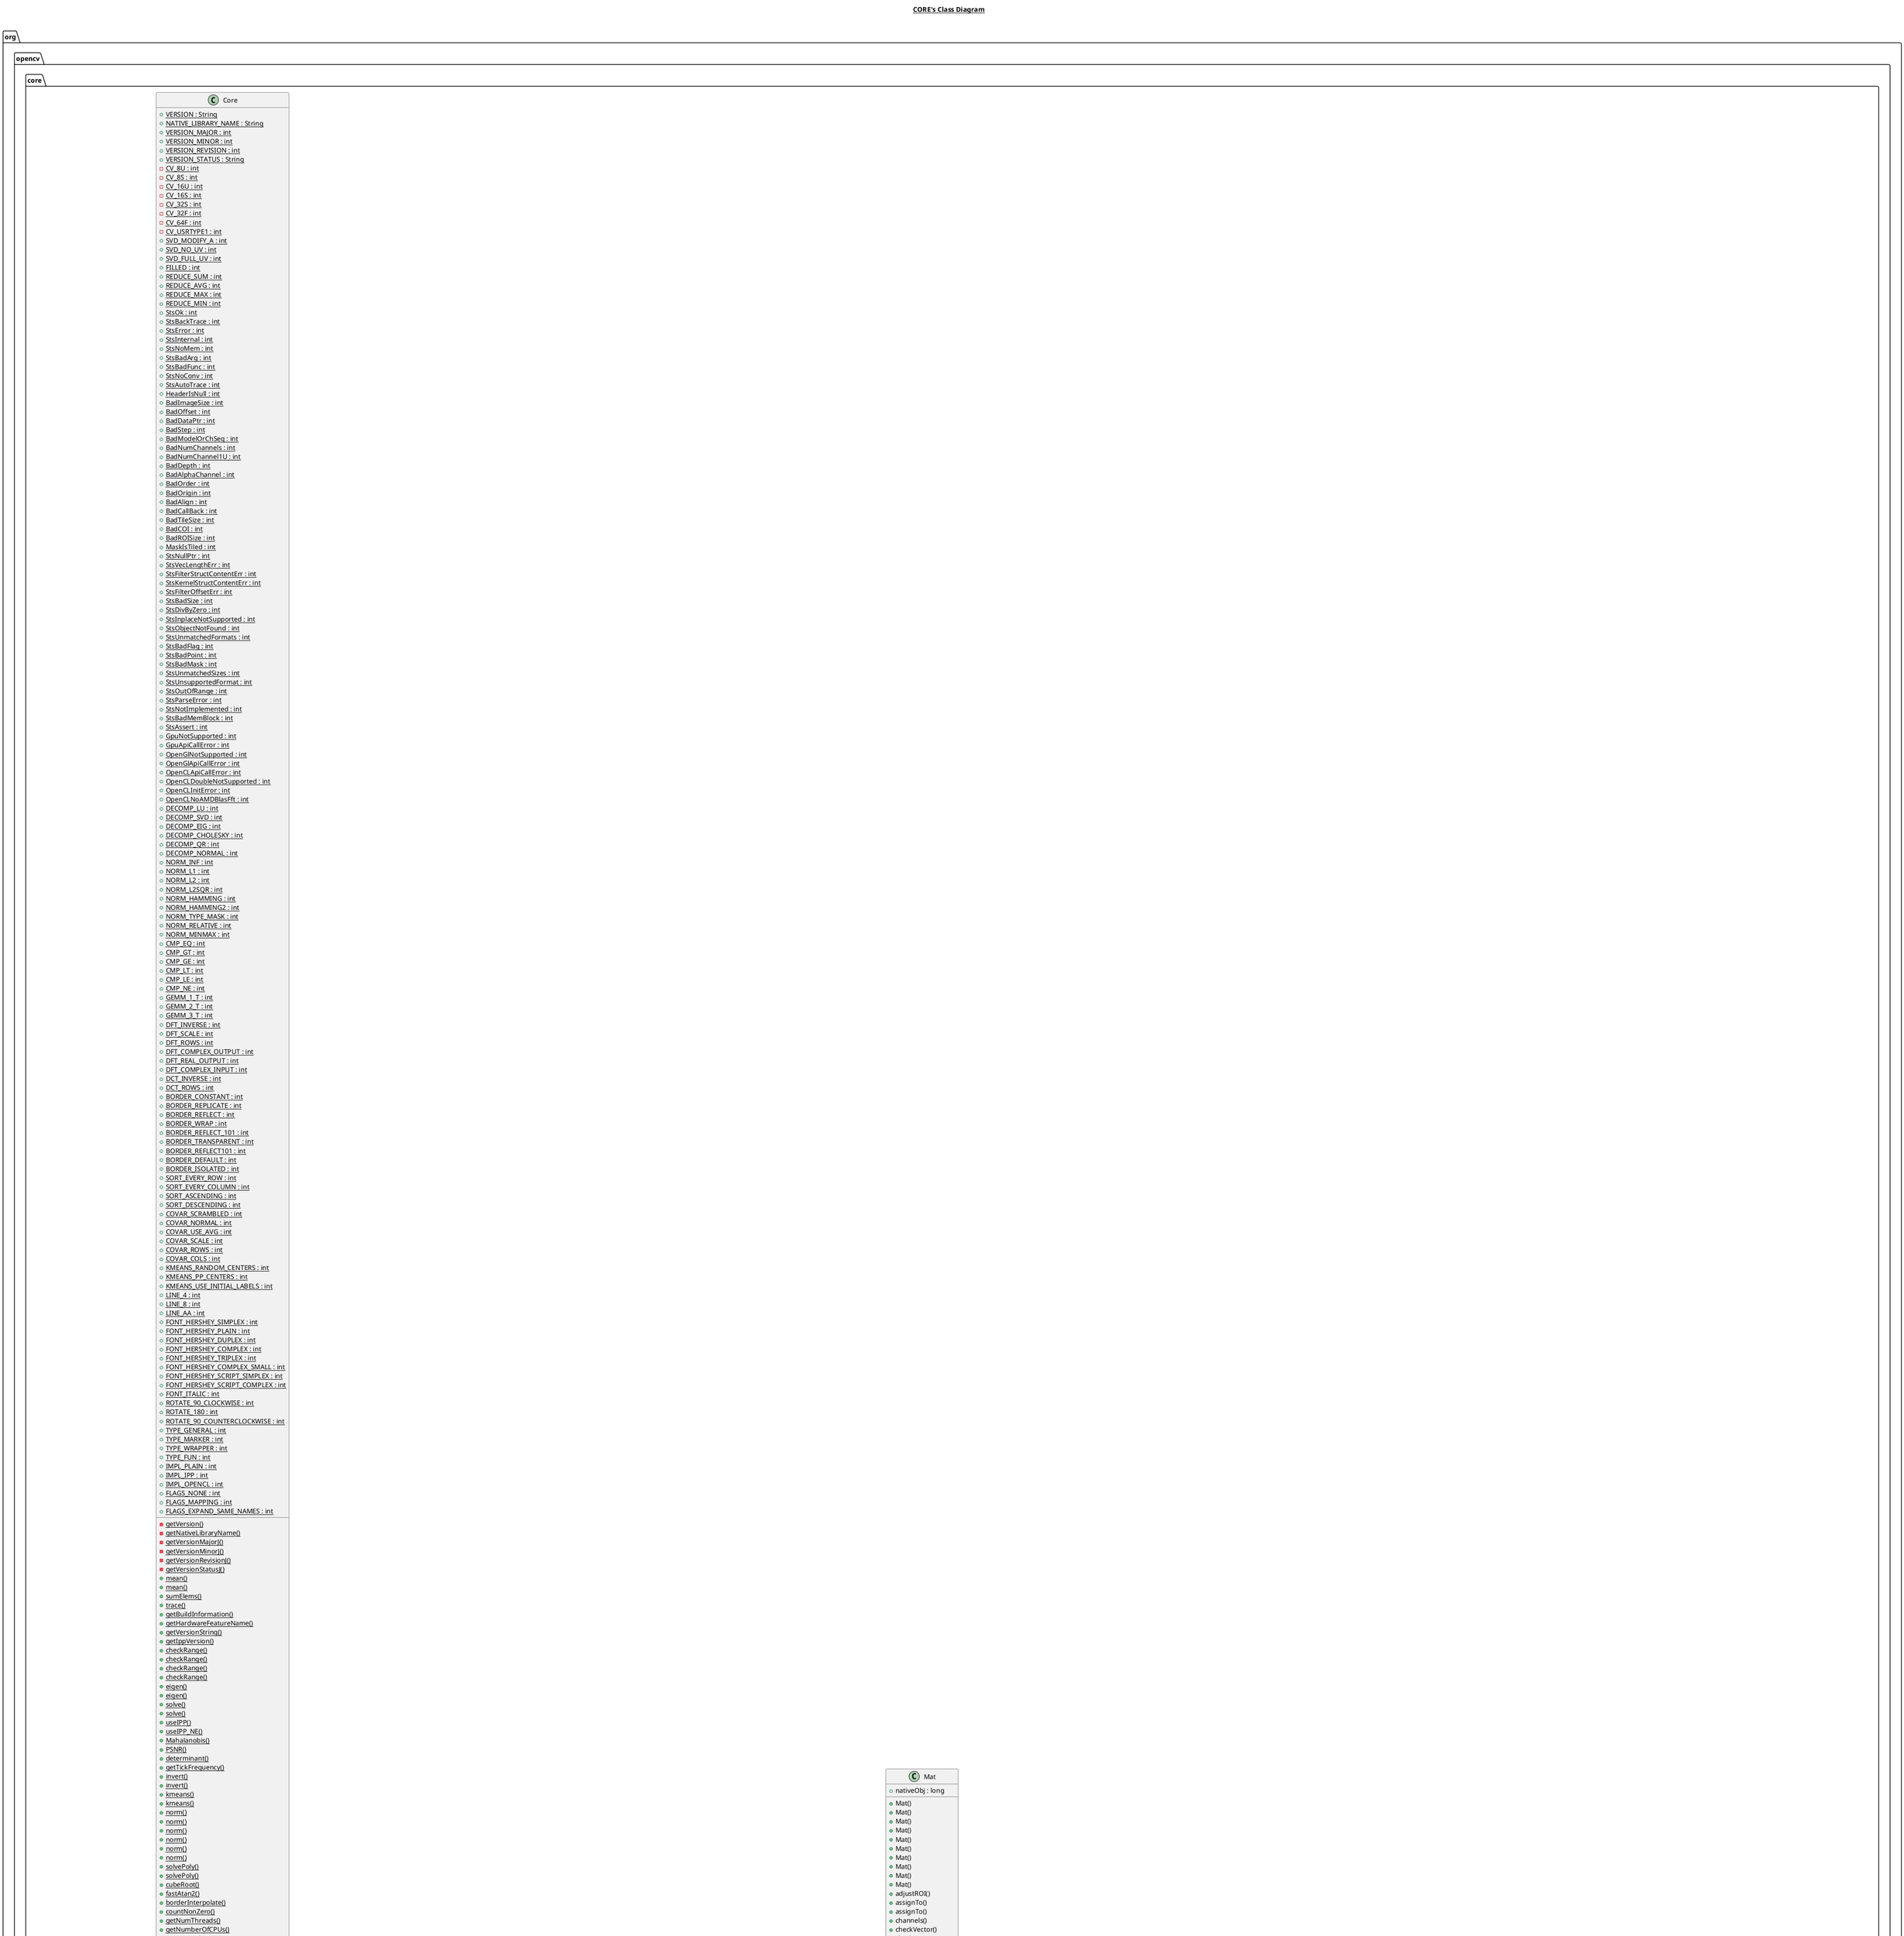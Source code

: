 @startuml

title __CORE's Class Diagram__\n

  package org.opencv {
    package org.opencv.core {
      class Algorithm {
          # nativeObj : long
          # Algorithm()
          + getNativeObjAddr()
          {static} + __fromPtr__()
          + getDefaultName()
          + empty()
          + clear()
          + save()
          # finalize()
          {static} - getDefaultName_0()
          {static} - empty_0()
          {static} - clear_0()
          {static} - save_0()
          {static} - delete()
      }
    }
  }
  

  package org.opencv {
    package org.opencv.core {
      class Core {
          {static} + VERSION : String
          {static} + NATIVE_LIBRARY_NAME : String
          {static} + VERSION_MAJOR : int
          {static} + VERSION_MINOR : int
          {static} + VERSION_REVISION : int
          {static} + VERSION_STATUS : String
          {static} - CV_8U : int
          {static} - CV_8S : int
          {static} - CV_16U : int
          {static} - CV_16S : int
          {static} - CV_32S : int
          {static} - CV_32F : int
          {static} - CV_64F : int
          {static} - CV_USRTYPE1 : int
          {static} + SVD_MODIFY_A : int
          {static} + SVD_NO_UV : int
          {static} + SVD_FULL_UV : int
          {static} + FILLED : int
          {static} + REDUCE_SUM : int
          {static} + REDUCE_AVG : int
          {static} + REDUCE_MAX : int
          {static} + REDUCE_MIN : int
          {static} + StsOk : int
          {static} + StsBackTrace : int
          {static} + StsError : int
          {static} + StsInternal : int
          {static} + StsNoMem : int
          {static} + StsBadArg : int
          {static} + StsBadFunc : int
          {static} + StsNoConv : int
          {static} + StsAutoTrace : int
          {static} + HeaderIsNull : int
          {static} + BadImageSize : int
          {static} + BadOffset : int
          {static} + BadDataPtr : int
          {static} + BadStep : int
          {static} + BadModelOrChSeq : int
          {static} + BadNumChannels : int
          {static} + BadNumChannel1U : int
          {static} + BadDepth : int
          {static} + BadAlphaChannel : int
          {static} + BadOrder : int
          {static} + BadOrigin : int
          {static} + BadAlign : int
          {static} + BadCallBack : int
          {static} + BadTileSize : int
          {static} + BadCOI : int
          {static} + BadROISize : int
          {static} + MaskIsTiled : int
          {static} + StsNullPtr : int
          {static} + StsVecLengthErr : int
          {static} + StsFilterStructContentErr : int
          {static} + StsKernelStructContentErr : int
          {static} + StsFilterOffsetErr : int
          {static} + StsBadSize : int
          {static} + StsDivByZero : int
          {static} + StsInplaceNotSupported : int
          {static} + StsObjectNotFound : int
          {static} + StsUnmatchedFormats : int
          {static} + StsBadFlag : int
          {static} + StsBadPoint : int
          {static} + StsBadMask : int
          {static} + StsUnmatchedSizes : int
          {static} + StsUnsupportedFormat : int
          {static} + StsOutOfRange : int
          {static} + StsParseError : int
          {static} + StsNotImplemented : int
          {static} + StsBadMemBlock : int
          {static} + StsAssert : int
          {static} + GpuNotSupported : int
          {static} + GpuApiCallError : int
          {static} + OpenGlNotSupported : int
          {static} + OpenGlApiCallError : int
          {static} + OpenCLApiCallError : int
          {static} + OpenCLDoubleNotSupported : int
          {static} + OpenCLInitError : int
          {static} + OpenCLNoAMDBlasFft : int
          {static} + DECOMP_LU : int
          {static} + DECOMP_SVD : int
          {static} + DECOMP_EIG : int
          {static} + DECOMP_CHOLESKY : int
          {static} + DECOMP_QR : int
          {static} + DECOMP_NORMAL : int
          {static} + NORM_INF : int
          {static} + NORM_L1 : int
          {static} + NORM_L2 : int
          {static} + NORM_L2SQR : int
          {static} + NORM_HAMMING : int
          {static} + NORM_HAMMING2 : int
          {static} + NORM_TYPE_MASK : int
          {static} + NORM_RELATIVE : int
          {static} + NORM_MINMAX : int
          {static} + CMP_EQ : int
          {static} + CMP_GT : int
          {static} + CMP_GE : int
          {static} + CMP_LT : int
          {static} + CMP_LE : int
          {static} + CMP_NE : int
          {static} + GEMM_1_T : int
          {static} + GEMM_2_T : int
          {static} + GEMM_3_T : int
          {static} + DFT_INVERSE : int
          {static} + DFT_SCALE : int
          {static} + DFT_ROWS : int
          {static} + DFT_COMPLEX_OUTPUT : int
          {static} + DFT_REAL_OUTPUT : int
          {static} + DFT_COMPLEX_INPUT : int
          {static} + DCT_INVERSE : int
          {static} + DCT_ROWS : int
          {static} + BORDER_CONSTANT : int
          {static} + BORDER_REPLICATE : int
          {static} + BORDER_REFLECT : int
          {static} + BORDER_WRAP : int
          {static} + BORDER_REFLECT_101 : int
          {static} + BORDER_TRANSPARENT : int
          {static} + BORDER_REFLECT101 : int
          {static} + BORDER_DEFAULT : int
          {static} + BORDER_ISOLATED : int
          {static} + SORT_EVERY_ROW : int
          {static} + SORT_EVERY_COLUMN : int
          {static} + SORT_ASCENDING : int
          {static} + SORT_DESCENDING : int
          {static} + COVAR_SCRAMBLED : int
          {static} + COVAR_NORMAL : int
          {static} + COVAR_USE_AVG : int
          {static} + COVAR_SCALE : int
          {static} + COVAR_ROWS : int
          {static} + COVAR_COLS : int
          {static} + KMEANS_RANDOM_CENTERS : int
          {static} + KMEANS_PP_CENTERS : int
          {static} + KMEANS_USE_INITIAL_LABELS : int
          {static} + LINE_4 : int
          {static} + LINE_8 : int
          {static} + LINE_AA : int
          {static} + FONT_HERSHEY_SIMPLEX : int
          {static} + FONT_HERSHEY_PLAIN : int
          {static} + FONT_HERSHEY_DUPLEX : int
          {static} + FONT_HERSHEY_COMPLEX : int
          {static} + FONT_HERSHEY_TRIPLEX : int
          {static} + FONT_HERSHEY_COMPLEX_SMALL : int
          {static} + FONT_HERSHEY_SCRIPT_SIMPLEX : int
          {static} + FONT_HERSHEY_SCRIPT_COMPLEX : int
          {static} + FONT_ITALIC : int
          {static} + ROTATE_90_CLOCKWISE : int
          {static} + ROTATE_180 : int
          {static} + ROTATE_90_COUNTERCLOCKWISE : int
          {static} + TYPE_GENERAL : int
          {static} + TYPE_MARKER : int
          {static} + TYPE_WRAPPER : int
          {static} + TYPE_FUN : int
          {static} + IMPL_PLAIN : int
          {static} + IMPL_IPP : int
          {static} + IMPL_OPENCL : int
          {static} + FLAGS_NONE : int
          {static} + FLAGS_MAPPING : int
          {static} + FLAGS_EXPAND_SAME_NAMES : int
          {static} - getVersion()
          {static} - getNativeLibraryName()
          {static} - getVersionMajorJ()
          {static} - getVersionMinorJ()
          {static} - getVersionRevisionJ()
          {static} - getVersionStatusJ()
          {static} + mean()
          {static} + mean()
          {static} + sumElems()
          {static} + trace()
          {static} + getBuildInformation()
          {static} + getHardwareFeatureName()
          {static} + getVersionString()
          {static} + getIppVersion()
          {static} + checkRange()
          {static} + checkRange()
          {static} + checkRange()
          {static} + checkRange()
          {static} + eigen()
          {static} + eigen()
          {static} + solve()
          {static} + solve()
          {static} + useIPP()
          {static} + useIPP_NE()
          {static} + Mahalanobis()
          {static} + PSNR()
          {static} + determinant()
          {static} + getTickFrequency()
          {static} + invert()
          {static} + invert()
          {static} + kmeans()
          {static} + kmeans()
          {static} + norm()
          {static} + norm()
          {static} + norm()
          {static} + norm()
          {static} + norm()
          {static} + norm()
          {static} + solvePoly()
          {static} + solvePoly()
          {static} + cubeRoot()
          {static} + fastAtan2()
          {static} + borderInterpolate()
          {static} + countNonZero()
          {static} + getNumThreads()
          {static} + getNumberOfCPUs()
          {static} + getOptimalDFTSize()
          {static} + getThreadNum()
          {static} + getVersionMajor()
          {static} + getVersionMinor()
          {static} + getVersionRevision()
          {static} + solveCubic()
          {static} + getCPUTickCount()
          {static} + getTickCount()
          {static} + LUT()
          {static} + PCABackProject()
          {static} + PCACompute2()
          {static} + PCACompute2()
          {static} + PCACompute2()
          {static} + PCACompute()
          {static} + PCACompute()
          {static} + PCACompute()
          {static} + PCAProject()
          {static} + SVBackSubst()
          {static} + SVDecomp()
          {static} + SVDecomp()
          {static} + absdiff()
          {static} + absdiff()
          {static} + add()
          {static} + add()
          {static} + add()
          {static} + add()
          {static} + add()
          {static} + add()
          {static} + addWeighted()
          {static} + addWeighted()
          {static} + batchDistance()
          {static} + batchDistance()
          {static} + batchDistance()
          {static} + batchDistance()
          {static} + batchDistance()
          {static} + batchDistance()
          {static} + bitwise_and()
          {static} + bitwise_and()
          {static} + bitwise_not()
          {static} + bitwise_not()
          {static} + bitwise_or()
          {static} + bitwise_or()
          {static} + bitwise_xor()
          {static} + bitwise_xor()
          {static} + calcCovarMatrix()
          {static} + calcCovarMatrix()
          {static} + cartToPolar()
          {static} + cartToPolar()
          {static} + compare()
          {static} + compare()
          {static} + completeSymm()
          {static} + completeSymm()
          {static} + convertFp16()
          {static} + convertScaleAbs()
          {static} + convertScaleAbs()
          {static} + convertScaleAbs()
          {static} + copyMakeBorder()
          {static} + copyMakeBorder()
          {static} + dct()
          {static} + dct()
          {static} + dft()
          {static} + dft()
          {static} + dft()
          {static} + divide()
          {static} + divide()
          {static} + divide()
          {static} + divide()
          {static} + divide()
          {static} + divide()
          {static} + divide()
          {static} + divide()
          {static} + eigenNonSymmetric()
          {static} + exp()
          {static} + extractChannel()
          {static} + findNonZero()
          {static} + flip()
          {static} + gemm()
          {static} + gemm()
          {static} + hconcat()
          {static} + idct()
          {static} + idct()
          {static} + idft()
          {static} + idft()
          {static} + idft()
          {static} + inRange()
          {static} + insertChannel()
          {static} + log()
          {static} + magnitude()
          {static} + max()
          {static} + max()
          {static} + meanStdDev()
          {static} + meanStdDev()
          {static} + merge()
          {static} + min()
          {static} + min()
          {static} + mixChannels()
          {static} + mulSpectrums()
          {static} + mulSpectrums()
          {static} + mulTransposed()
          {static} + mulTransposed()
          {static} + mulTransposed()
          {static} + mulTransposed()
          {static} + multiply()
          {static} + multiply()
          {static} + multiply()
          {static} + multiply()
          {static} + multiply()
          {static} + multiply()
          {static} + normalize()
          {static} + normalize()
          {static} + normalize()
          {static} + normalize()
          {static} + normalize()
          {static} + normalize()
          {static} + patchNaNs()
          {static} + patchNaNs()
          {static} + perspectiveTransform()
          {static} + phase()
          {static} + phase()
          {static} + polarToCart()
          {static} + polarToCart()
          {static} + pow()
          {static} + randShuffle()
          {static} + randShuffle()
          {static} + randn()
          {static} + randu()
          {static} + reduce()
          {static} + reduce()
          {static} + repeat()
          {static} + rotate()
          {static} + scaleAdd()
          {static} + setErrorVerbosity()
          {static} + setIdentity()
          {static} + setIdentity()
          {static} + setNumThreads()
          {static} + setRNGSeed()
          {static} + sort()
          {static} + sortIdx()
          {static} + split()
          {static} + sqrt()
          {static} + subtract()
          {static} + subtract()
          {static} + subtract()
          {static} + subtract()
          {static} + subtract()
          {static} + subtract()
          {static} + transform()
          {static} + transpose()
          {static} + vconcat()
          {static} + setUseIPP()
          {static} + setUseIPP_NE()
          {static} + minMaxLoc()
          {static} + minMaxLoc()
          {static} - mean_0()
          {static} - mean_1()
          {static} - sumElems_0()
          {static} - trace_0()
          {static} - getBuildInformation_0()
          {static} - getHardwareFeatureName_0()
          {static} - getVersionString_0()
          {static} - getIppVersion_0()
          {static} - checkRange_0()
          {static} - checkRange_1()
          {static} - checkRange_2()
          {static} - checkRange_4()
          {static} - eigen_0()
          {static} - eigen_1()
          {static} - solve_0()
          {static} - solve_1()
          {static} - useIPP_0()
          {static} - useIPP_NE_0()
          {static} - Mahalanobis_0()
          {static} - PSNR_0()
          {static} - determinant_0()
          {static} - getTickFrequency_0()
          {static} - invert_0()
          {static} - invert_1()
          {static} - kmeans_0()
          {static} - kmeans_1()
          {static} - norm_0()
          {static} - norm_1()
          {static} - norm_2()
          {static} - norm_3()
          {static} - norm_4()
          {static} - norm_5()
          {static} - solvePoly_0()
          {static} - solvePoly_1()
          {static} - cubeRoot_0()
          {static} - fastAtan2_0()
          {static} - borderInterpolate_0()
          {static} - countNonZero_0()
          {static} - getNumThreads_0()
          {static} - getNumberOfCPUs_0()
          {static} - getOptimalDFTSize_0()
          {static} - getThreadNum_0()
          {static} - getVersionMajor_0()
          {static} - getVersionMinor_0()
          {static} - getVersionRevision_0()
          {static} - solveCubic_0()
          {static} - getCPUTickCount_0()
          {static} - getTickCount_0()
          {static} - LUT_0()
          {static} - PCABackProject_0()
          {static} - PCACompute2_0()
          {static} - PCACompute2_1()
          {static} - PCACompute2_2()
          {static} - PCACompute_0()
          {static} - PCACompute_1()
          {static} - PCACompute_2()
          {static} - PCAProject_0()
          {static} - SVBackSubst_0()
          {static} - SVDecomp_0()
          {static} - SVDecomp_1()
          {static} - absdiff_0()
          {static} - absdiff_1()
          {static} - add_0()
          {static} - add_1()
          {static} - add_2()
          {static} - add_3()
          {static} - add_4()
          {static} - add_5()
          {static} - addWeighted_0()
          {static} - addWeighted_1()
          {static} - batchDistance_0()
          {static} - batchDistance_1()
          {static} - batchDistance_2()
          {static} - batchDistance_3()
          {static} - batchDistance_4()
          {static} - batchDistance_5()
          {static} - bitwise_and_0()
          {static} - bitwise_and_1()
          {static} - bitwise_not_0()
          {static} - bitwise_not_1()
          {static} - bitwise_or_0()
          {static} - bitwise_or_1()
          {static} - bitwise_xor_0()
          {static} - bitwise_xor_1()
          {static} - calcCovarMatrix_0()
          {static} - calcCovarMatrix_1()
          {static} - cartToPolar_0()
          {static} - cartToPolar_1()
          {static} - compare_0()
          {static} - compare_1()
          {static} - completeSymm_0()
          {static} - completeSymm_1()
          {static} - convertFp16_0()
          {static} - convertScaleAbs_0()
          {static} - convertScaleAbs_1()
          {static} - convertScaleAbs_2()
          {static} - copyMakeBorder_0()
          {static} - copyMakeBorder_1()
          {static} - dct_0()
          {static} - dct_1()
          {static} - dft_0()
          {static} - dft_1()
          {static} - dft_2()
          {static} - divide_0()
          {static} - divide_1()
          {static} - divide_2()
          {static} - divide_3()
          {static} - divide_4()
          {static} - divide_5()
          {static} - divide_6()
          {static} - divide_7()
          {static} - eigenNonSymmetric_0()
          {static} - exp_0()
          {static} - extractChannel_0()
          {static} - findNonZero_0()
          {static} - flip_0()
          {static} - gemm_0()
          {static} - gemm_1()
          {static} - hconcat_0()
          {static} - idct_0()
          {static} - idct_1()
          {static} - idft_0()
          {static} - idft_1()
          {static} - idft_2()
          {static} - inRange_0()
          {static} - insertChannel_0()
          {static} - log_0()
          {static} - magnitude_0()
          {static} - max_0()
          {static} - max_1()
          {static} - meanStdDev_0()
          {static} - meanStdDev_1()
          {static} - merge_0()
          {static} - min_0()
          {static} - min_1()
          {static} - mixChannels_0()
          {static} - mulSpectrums_0()
          {static} - mulSpectrums_1()
          {static} - mulTransposed_0()
          {static} - mulTransposed_1()
          {static} - mulTransposed_2()
          {static} - mulTransposed_3()
          {static} - multiply_0()
          {static} - multiply_1()
          {static} - multiply_2()
          {static} - multiply_3()
          {static} - multiply_4()
          {static} - multiply_5()
          {static} - normalize_0()
          {static} - normalize_1()
          {static} - normalize_2()
          {static} - normalize_3()
          {static} - normalize_4()
          {static} - normalize_5()
          {static} - patchNaNs_0()
          {static} - patchNaNs_1()
          {static} - perspectiveTransform_0()
          {static} - phase_0()
          {static} - phase_1()
          {static} - polarToCart_0()
          {static} - polarToCart_1()
          {static} - pow_0()
          {static} - randShuffle_0()
          {static} - randShuffle_2()
          {static} - randn_0()
          {static} - randu_0()
          {static} - reduce_0()
          {static} - reduce_1()
          {static} - repeat_0()
          {static} - rotate_0()
          {static} - scaleAdd_0()
          {static} - setErrorVerbosity_0()
          {static} - setIdentity_0()
          {static} - setIdentity_1()
          {static} - setNumThreads_0()
          {static} - setRNGSeed_0()
          {static} - sort_0()
          {static} - sortIdx_0()
          {static} - split_0()
          {static} - sqrt_0()
          {static} - subtract_0()
          {static} - subtract_1()
          {static} - subtract_2()
          {static} - subtract_3()
          {static} - subtract_4()
          {static} - subtract_5()
          {static} - transform_0()
          {static} - transpose_0()
          {static} - vconcat_0()
          {static} - setUseIPP_0()
          {static} - setUseIPP_NE_0()
          {static} - n_minMaxLocManual()
      }
    }
  }
  

  package org.opencv {
    package org.opencv.core {
      class MinMaxLocResult {
          + minVal : double
          + maxVal : double
          + MinMaxLocResult()
      }
    }
  }
  

  package org.opencv {
    package org.opencv.core {
      class CvException {
          {static} - serialVersionUID : long
          + CvException()
          + toString()
      }
    }
  }
  

  package org.opencv {
    package org.opencv.core {
      class CvType {
          {static} + CV_8U : int
          {static} + CV_8S : int
          {static} + CV_16U : int
          {static} + CV_16S : int
          {static} + CV_32S : int
          {static} + CV_32F : int
          {static} + CV_64F : int
          {static} + CV_USRTYPE1 : int
          {static} + CV_8UC1 : int
          {static} + CV_8UC2 : int
          {static} + CV_8UC3 : int
          {static} + CV_8UC4 : int
          {static} + CV_8SC1 : int
          {static} + CV_8SC2 : int
          {static} + CV_8SC3 : int
          {static} + CV_8SC4 : int
          {static} + CV_16UC1 : int
          {static} + CV_16UC2 : int
          {static} + CV_16UC3 : int
          {static} + CV_16UC4 : int
          {static} + CV_16SC1 : int
          {static} + CV_16SC2 : int
          {static} + CV_16SC3 : int
          {static} + CV_16SC4 : int
          {static} + CV_32SC1 : int
          {static} + CV_32SC2 : int
          {static} + CV_32SC3 : int
          {static} + CV_32SC4 : int
          {static} + CV_32FC1 : int
          {static} + CV_32FC2 : int
          {static} + CV_32FC3 : int
          {static} + CV_32FC4 : int
          {static} + CV_64FC1 : int
          {static} + CV_64FC2 : int
          {static} + CV_64FC3 : int
          {static} + CV_64FC4 : int
          {static} - CV_CN_MAX : int
          {static} - CV_CN_SHIFT : int
          {static} - CV_DEPTH_MAX : int
          {static} + makeType()
          {static} + CV_8UC()
          {static} + CV_8SC()
          {static} + CV_16UC()
          {static} + CV_16SC()
          {static} + CV_32SC()
          {static} + CV_32FC()
          {static} + CV_64FC()
          {static} + channels()
          {static} + depth()
          {static} + isInteger()
          {static} + ELEM_SIZE()
          {static} + typeToString()
      }
    }
  }
  

  package org.opencv {
    package org.opencv.core {
      class DMatch {
          + queryIdx : int
          + trainIdx : int
          + imgIdx : int
          + distance : float
          + DMatch()
          + DMatch()
          + DMatch()
          + lessThan()
          + toString()
      }
    }
  }
  

  package org.opencv {
    package org.opencv.core {
      class KeyPoint {
          + size : float
          + angle : float
          + response : float
          + octave : int
          + class_id : int
          + KeyPoint()
          + KeyPoint()
          + KeyPoint()
          + KeyPoint()
          + KeyPoint()
          + KeyPoint()
          + toString()
      }
    }
  }
  

  package org.opencv {
    package org.opencv.core {
      class Mat {
          + nativeObj : long
          + Mat()
          + Mat()
          + Mat()
          + Mat()
          + Mat()
          + Mat()
          + Mat()
          + Mat()
          + Mat()
          + Mat()
          + adjustROI()
          + assignTo()
          + assignTo()
          + channels()
          + checkVector()
          + checkVector()
          + checkVector()
          + clone()
          + col()
          + colRange()
          + colRange()
          + dims()
          + cols()
          + convertTo()
          + convertTo()
          + convertTo()
          + copyTo()
          + copyTo()
          + create()
          + create()
          + cross()
          + dataAddr()
          + depth()
          + diag()
          + diag()
          {static} + diag()
          + dot()
          + elemSize()
          + elemSize1()
          + empty()
          {static} + eye()
          {static} + eye()
          + inv()
          + inv()
          + isContinuous()
          + isSubmatrix()
          + locateROI()
          + mul()
          + mul()
          {static} + ones()
          {static} + ones()
          + push_back()
          + release()
          + reshape()
          + reshape()
          + row()
          + rowRange()
          + rowRange()
          + rows()
          + setTo()
          + setTo()
          + setTo()
          + setTo()
          + size()
          + step1()
          + step1()
          + submat()
          + submat()
          + submat()
          + t()
          + total()
          + type()
          {static} + zeros()
          {static} + zeros()
          # finalize()
          + toString()
          + dump()
          + put()
          + put()
          + put()
          + put()
          + put()
          + put()
          + get()
          + get()
          + get()
          + get()
          + get()
          + get()
          + height()
          + width()
          + getNativeObjAddr()
          {static} - n_Mat()
          {static} - n_Mat()
          {static} - n_Mat()
          {static} - n_Mat()
          {static} - n_Mat()
          {static} - n_Mat()
          {static} - n_Mat()
          {static} - n_Mat()
          {static} - n_adjustROI()
          {static} - n_assignTo()
          {static} - n_assignTo()
          {static} - n_channels()
          {static} - n_checkVector()
          {static} - n_checkVector()
          {static} - n_checkVector()
          {static} - n_clone()
          {static} - n_col()
          {static} - n_colRange()
          {static} - n_dims()
          {static} - n_cols()
          {static} - n_convertTo()
          {static} - n_convertTo()
          {static} - n_convertTo()
          {static} - n_copyTo()
          {static} - n_copyTo()
          {static} - n_create()
          {static} - n_create()
          {static} - n_cross()
          {static} - n_dataAddr()
          {static} - n_depth()
          {static} - n_diag()
          {static} - n_diag()
          {static} - n_dot()
          {static} - n_elemSize()
          {static} - n_elemSize1()
          {static} - n_empty()
          {static} - n_eye()
          {static} - n_eye()
          {static} - n_inv()
          {static} - n_inv()
          {static} - n_isContinuous()
          {static} - n_isSubmatrix()
          {static} - locateROI_0()
          {static} - n_mul()
          {static} - n_mul()
          {static} - n_ones()
          {static} - n_ones()
          {static} - n_push_back()
          {static} - n_release()
          {static} - n_reshape()
          {static} - n_reshape()
          {static} - n_row()
          {static} - n_rowRange()
          {static} - n_rows()
          {static} - n_setTo()
          {static} - n_setTo()
          {static} - n_setTo()
          {static} - n_setTo()
          {static} - n_size()
          {static} - n_step1()
          {static} - n_step1()
          {static} - n_submat_rr()
          {static} - n_submat()
          {static} - n_t()
          {static} - n_total()
          {static} - n_type()
          {static} - n_zeros()
          {static} - n_zeros()
          {static} - n_delete()
          {static} - nPutD()
          {static} - nPutF()
          {static} - nPutI()
          {static} - nPutS()
          {static} - nPutB()
          {static} - nPutBwOffset()
          {static} - nGetB()
          {static} - nGetS()
          {static} - nGetI()
          {static} - nGetF()
          {static} - nGetD()
          {static} - nGet()
          {static} - nDump()
      }
    }
  }
  

  package org.opencv {
    package org.opencv.core {
      class MatOfByte {
          {static} - _depth : int
          {static} - _channels : int
          + MatOfByte()
          # MatOfByte()
          {static} + fromNativeAddr()
          + MatOfByte()
          + MatOfByte()
          + MatOfByte()
          + alloc()
          + fromArray()
          + fromArray()
          + toArray()
          + fromList()
          + toList()
      }
    }
  }
  

  package org.opencv {
    package org.opencv.core {
      class MatOfDMatch {
          {static} - _depth : int
          {static} - _channels : int
          + MatOfDMatch()
          # MatOfDMatch()
          {static} + fromNativeAddr()
          + MatOfDMatch()
          + MatOfDMatch()
          + alloc()
          + fromArray()
          + toArray()
          + fromList()
          + toList()
      }
    }
  }
  

  package org.opencv {
    package org.opencv.core {
      class MatOfDouble {
          {static} - _depth : int
          {static} - _channels : int
          + MatOfDouble()
          # MatOfDouble()
          {static} + fromNativeAddr()
          + MatOfDouble()
          + MatOfDouble()
          + alloc()
          + fromArray()
          + toArray()
          + fromList()
          + toList()
      }
    }
  }
  

  package org.opencv {
    package org.opencv.core {
      class MatOfFloat {
          {static} - _depth : int
          {static} - _channels : int
          + MatOfFloat()
          # MatOfFloat()
          {static} + fromNativeAddr()
          + MatOfFloat()
          + MatOfFloat()
          + alloc()
          + fromArray()
          + toArray()
          + fromList()
          + toList()
      }
    }
  }
  

  package org.opencv {
    package org.opencv.core {
      class MatOfFloat4 {
          {static} - _depth : int
          {static} - _channels : int
          + MatOfFloat4()
          # MatOfFloat4()
          {static} + fromNativeAddr()
          + MatOfFloat4()
          + MatOfFloat4()
          + alloc()
          + fromArray()
          + toArray()
          + fromList()
          + toList()
      }
    }
  }
  

  package org.opencv {
    package org.opencv.core {
      class MatOfFloat6 {
          {static} - _depth : int
          {static} - _channels : int
          + MatOfFloat6()
          # MatOfFloat6()
          {static} + fromNativeAddr()
          + MatOfFloat6()
          + MatOfFloat6()
          + alloc()
          + fromArray()
          + toArray()
          + fromList()
          + toList()
      }
    }
  }
  

  package org.opencv {
    package org.opencv.core {
      class MatOfInt {
          {static} - _depth : int
          {static} - _channels : int
          + MatOfInt()
          # MatOfInt()
          {static} + fromNativeAddr()
          + MatOfInt()
          + MatOfInt()
          + alloc()
          + fromArray()
          + toArray()
          + fromList()
          + toList()
      }
    }
  }
  

  package org.opencv {
    package org.opencv.core {
      class MatOfInt4 {
          {static} - _depth : int
          {static} - _channels : int
          + MatOfInt4()
          # MatOfInt4()
          {static} + fromNativeAddr()
          + MatOfInt4()
          + MatOfInt4()
          + alloc()
          + fromArray()
          + toArray()
          + fromList()
          + toList()
      }
    }
  }
  

  package org.opencv {
    package org.opencv.core {
      class MatOfKeyPoint {
          {static} - _depth : int
          {static} - _channels : int
          + MatOfKeyPoint()
          # MatOfKeyPoint()
          {static} + fromNativeAddr()
          + MatOfKeyPoint()
          + MatOfKeyPoint()
          + alloc()
          + fromArray()
          + toArray()
          + fromList()
          + toList()
      }
    }
  }
  

  package org.opencv {
    package org.opencv.core {
      class MatOfPoint {
          {static} - _depth : int
          {static} - _channels : int
          + MatOfPoint()
          # MatOfPoint()
          {static} + fromNativeAddr()
          + MatOfPoint()
          + MatOfPoint()
          + alloc()
          + fromArray()
          + toArray()
          + fromList()
          + toList()
      }
    }
  }
  

  package org.opencv {
    package org.opencv.core {
      class MatOfPoint2f {
          {static} - _depth : int
          {static} - _channels : int
          + MatOfPoint2f()
          # MatOfPoint2f()
          {static} + fromNativeAddr()
          + MatOfPoint2f()
          + MatOfPoint2f()
          + alloc()
          + fromArray()
          + toArray()
          + fromList()
          + toList()
      }
    }
  }
  

  package org.opencv {
    package org.opencv.core {
      class MatOfPoint3 {
          {static} - _depth : int
          {static} - _channels : int
          + MatOfPoint3()
          # MatOfPoint3()
          {static} + fromNativeAddr()
          + MatOfPoint3()
          + MatOfPoint3()
          + alloc()
          + fromArray()
          + toArray()
          + fromList()
          + toList()
      }
    }
  }
  

  package org.opencv {
    package org.opencv.core {
      class MatOfPoint3f {
          {static} - _depth : int
          {static} - _channels : int
          + MatOfPoint3f()
          # MatOfPoint3f()
          {static} + fromNativeAddr()
          + MatOfPoint3f()
          + MatOfPoint3f()
          + alloc()
          + fromArray()
          + toArray()
          + fromList()
          + toList()
      }
    }
  }
  

  package org.opencv {
    package org.opencv.core {
      class MatOfRect {
          {static} - _depth : int
          {static} - _channels : int
          + MatOfRect()
          # MatOfRect()
          {static} + fromNativeAddr()
          + MatOfRect()
          + MatOfRect()
          + alloc()
          + fromArray()
          + toArray()
          + fromList()
          + toList()
      }
    }
  }
  

  package org.opencv {
    package org.opencv.core {
      class MatOfRect2d {
          {static} - _depth : int
          {static} - _channels : int
          + MatOfRect2d()
          # MatOfRect2d()
          {static} + fromNativeAddr()
          + MatOfRect2d()
          + MatOfRect2d()
          + alloc()
          + fromArray()
          + toArray()
          + fromList()
          + toList()
      }
    }
  }
  

  package org.opencv {
    package org.opencv.core {
      class MatOfRotatedRect {
          {static} - _depth : int
          {static} - _channels : int
          + MatOfRotatedRect()
          # MatOfRotatedRect()
          {static} + fromNativeAddr()
          + MatOfRotatedRect()
          + MatOfRotatedRect()
          + alloc()
          + fromArray()
          + toArray()
          + fromList()
          + toList()
      }
    }
  }
  

  package org.opencv {
    package org.opencv.core {
      class Point {
          + x : double
          + y : double
          + Point()
          + Point()
          + Point()
          + set()
          + clone()
          + dot()
          + hashCode()
          + equals()
          + inside()
          + toString()
      }
    }
  }
  

  package org.opencv {
    package org.opencv.core {
      class Point3 {
          + x : double
          + y : double
          + z : double
          + Point3()
          + Point3()
          + Point3()
          + Point3()
          + set()
          + clone()
          + dot()
          + cross()
          + hashCode()
          + equals()
          + toString()
      }
    }
  }
  

  package org.opencv {
    package org.opencv.core {
      class Range {
          + start : int
          + end : int
          + Range()
          + Range()
          + Range()
          + set()
          + size()
          + empty()
          {static} + all()
          + intersection()
          + shift()
          + clone()
          + hashCode()
          + equals()
          + toString()
      }
    }
  }
  

  package org.opencv {
    package org.opencv.core {
      class Rect {
          + x : int
          + y : int
          + width : int
          + height : int
          + Rect()
          + Rect()
          + Rect()
          + Rect()
          + Rect()
          + set()
          + clone()
          + tl()
          + br()
          + size()
          + area()
          + empty()
          + contains()
          + hashCode()
          + equals()
          + toString()
      }
    }
  }
  

  package org.opencv {
    package org.opencv.core {
      class Rect2d {
          + x : double
          + y : double
          + width : double
          + height : double
          + Rect2d()
          + Rect2d()
          + Rect2d()
          + Rect2d()
          + Rect2d()
          + set()
          + clone()
          + tl()
          + br()
          + size()
          + area()
          + empty()
          + contains()
          + hashCode()
          + equals()
          + toString()
      }
    }
  }
  

  package org.opencv {
    package org.opencv.core {
      class RotatedRect {
          + angle : double
          + RotatedRect()
          + RotatedRect()
          + RotatedRect()
          + set()
          + points()
          + boundingRect()
          + clone()
          + hashCode()
          + equals()
          + toString()
      }
    }
  }
  

  package org.opencv {
    package org.opencv.core {
      class Scalar {
          + val : double[]
          + Scalar()
          + Scalar()
          + Scalar()
          + Scalar()
          + Scalar()
          + set()
          {static} + all()
          + clone()
          + mul()
          + mul()
          + conj()
          + isReal()
          + hashCode()
          + equals()
          + toString()
      }
    }
  }
  

  package org.opencv {
    package org.opencv.core {
      class Size {
          + width : double
          + height : double
          + Size()
          + Size()
          + Size()
          + Size()
          + set()
          + area()
          + empty()
          + clone()
          + hashCode()
          + equals()
          + toString()
      }
    }
  }
  

  package org.opencv {
    package org.opencv.core {
      class TermCriteria {
          {static} + COUNT : int
          {static} + MAX_ITER : int
          {static} + EPS : int
          + type : int
          + maxCount : int
          + epsilon : double
          + TermCriteria()
          + TermCriteria()
          + TermCriteria()
          + set()
          + clone()
          + hashCode()
          + equals()
          + toString()
      }
    }
  }
  

  package org.opencv {
    package org.opencv.core {
      class TickMeter {
          # nativeObj : long
          # TickMeter()
          + getNativeObjAddr()
          {static} + __fromPtr__()
          + TickMeter()
          + getTimeMicro()
          + getTimeMilli()
          + getTimeSec()
          + getCounter()
          + getTimeTicks()
          + reset()
          + start()
          + stop()
          # finalize()
          {static} - TickMeter_0()
          {static} - getTimeMicro_0()
          {static} - getTimeMilli_0()
          {static} - getTimeSec_0()
          {static} - getCounter_0()
          {static} - getTimeTicks_0()
          {static} - reset_0()
          {static} - start_0()
          {static} - stop_0()
          {static} - delete()
      }
    }
  }
  

  Core +-down- MinMaxLocResult
  MinMaxLocResult o-- Point : minLoc
  MinMaxLocResult o-- Point : maxLoc
  KeyPoint o-- Point : pt
  MatOfByte -up-|> Mat
  MatOfDMatch -up-|> Mat
  MatOfDouble -up-|> Mat
  MatOfFloat -up-|> Mat
  MatOfFloat4 -up-|> Mat
  MatOfFloat6 -up-|> Mat
  MatOfInt -up-|> Mat
  MatOfInt4 -up-|> Mat
  MatOfKeyPoint -up-|> Mat
  MatOfPoint -up-|> Mat
  MatOfPoint2f -up-|> Mat
  MatOfPoint3 -up-|> Mat
  MatOfPoint3f -up-|> Mat
  MatOfRect -up-|> Mat
  MatOfRect2d -up-|> Mat
  MatOfRotatedRect -up-|> Mat
  RotatedRect o-- Point : center
  RotatedRect o-- Size : size


right footer


PlantUML diagram generated by SketchIt! (https://bitbucket.org/pmesmeur/sketch.it)
For more information about this tool, please contact philippe.mesmeur@gmail.com
endfooter

@enduml
